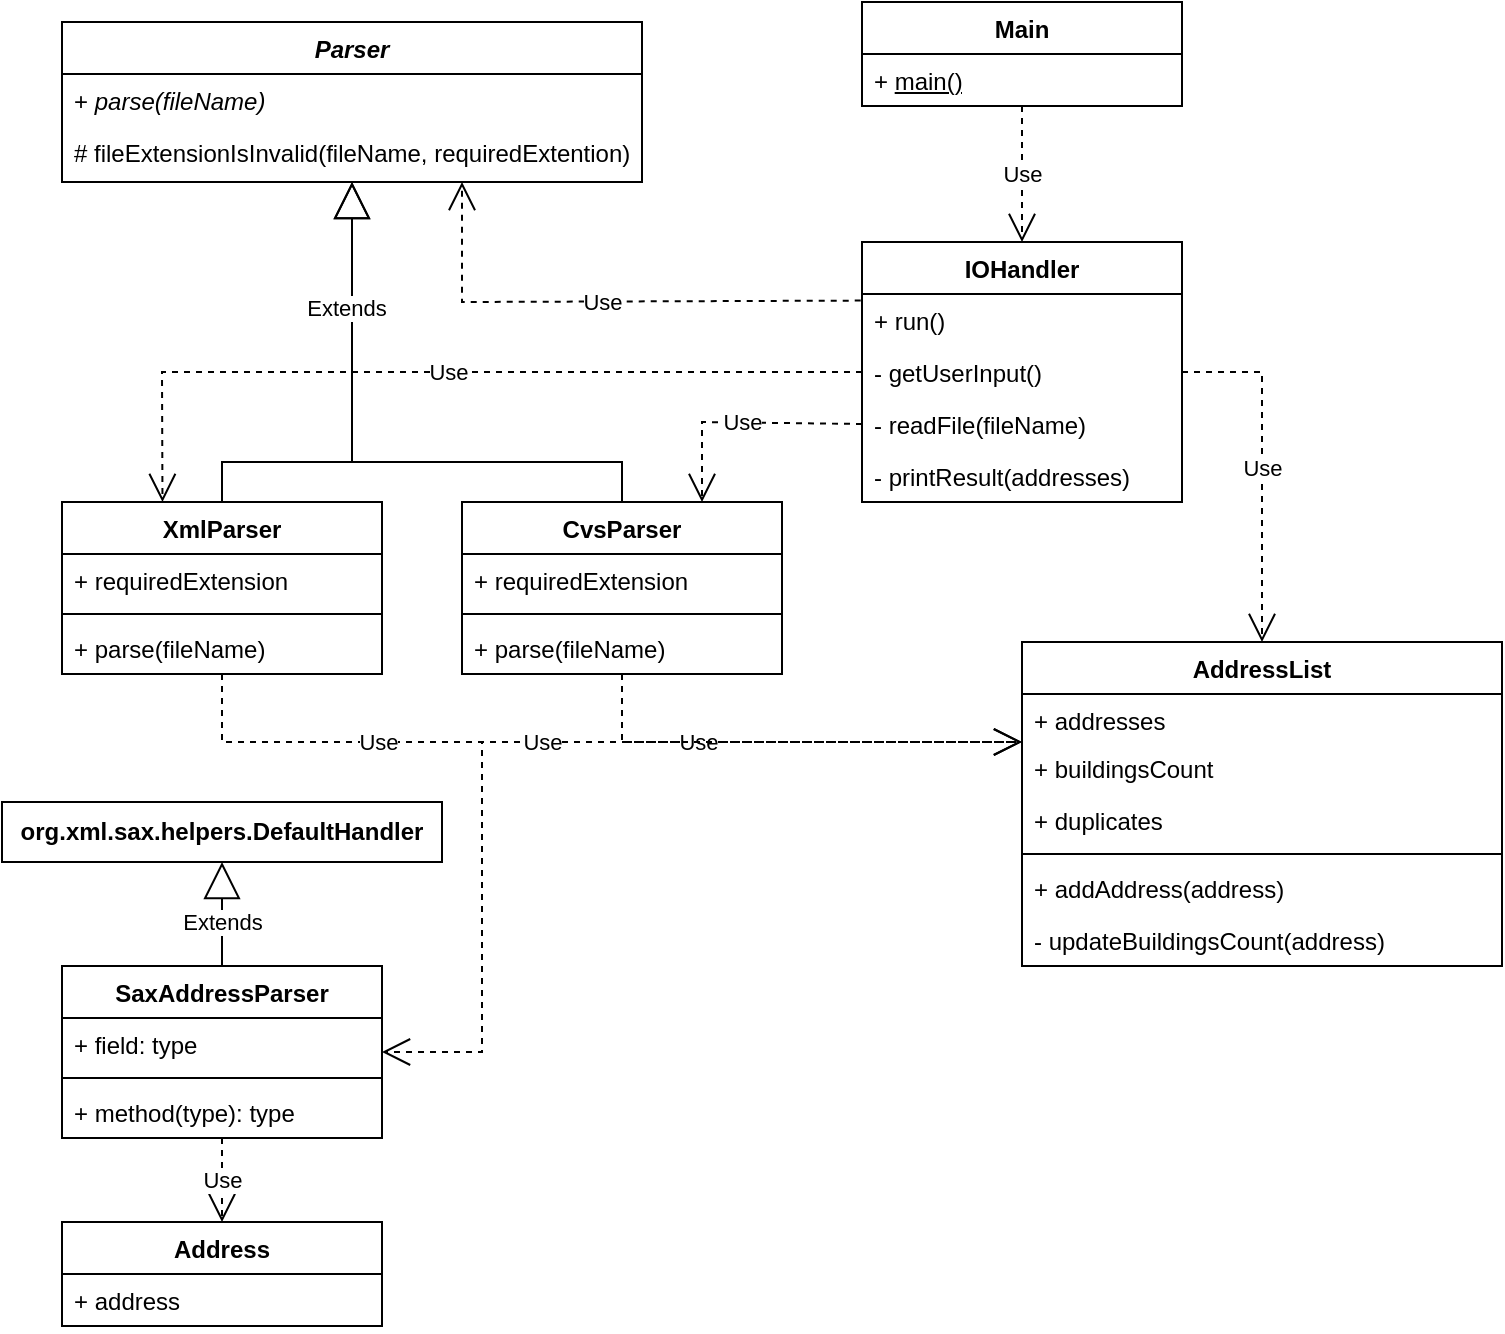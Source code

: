 <mxfile version="22.1.2" type="device">
  <diagram id="C5RBs43oDa-KdzZeNtuy" name="Page-1">
    <mxGraphModel dx="1235" dy="740" grid="1" gridSize="10" guides="1" tooltips="1" connect="1" arrows="1" fold="1" page="1" pageScale="1" pageWidth="827" pageHeight="1169" math="0" shadow="0">
      <root>
        <mxCell id="WIyWlLk6GJQsqaUBKTNV-0" />
        <mxCell id="WIyWlLk6GJQsqaUBKTNV-1" parent="WIyWlLk6GJQsqaUBKTNV-0" />
        <mxCell id="GGWqh447WHEUcq-QVVQ9-0" value="Main" style="swimlane;fontStyle=1;align=center;verticalAlign=top;childLayout=stackLayout;horizontal=1;startSize=26;horizontalStack=0;resizeParent=1;resizeParentMax=0;resizeLast=0;collapsible=1;marginBottom=0;whiteSpace=wrap;html=1;" vertex="1" parent="WIyWlLk6GJQsqaUBKTNV-1">
          <mxGeometry x="440" y="150" width="160" height="52" as="geometry" />
        </mxCell>
        <mxCell id="GGWqh447WHEUcq-QVVQ9-3" value="+ &lt;u&gt;main()&lt;/u&gt;" style="text;strokeColor=none;fillColor=none;align=left;verticalAlign=top;spacingLeft=4;spacingRight=4;overflow=hidden;rotatable=0;points=[[0,0.5],[1,0.5]];portConstraint=eastwest;whiteSpace=wrap;html=1;" vertex="1" parent="GGWqh447WHEUcq-QVVQ9-0">
          <mxGeometry y="26" width="160" height="26" as="geometry" />
        </mxCell>
        <mxCell id="GGWqh447WHEUcq-QVVQ9-4" value="IOHandler" style="swimlane;fontStyle=1;align=center;verticalAlign=top;childLayout=stackLayout;horizontal=1;startSize=26;horizontalStack=0;resizeParent=1;resizeParentMax=0;resizeLast=0;collapsible=1;marginBottom=0;whiteSpace=wrap;html=1;" vertex="1" parent="WIyWlLk6GJQsqaUBKTNV-1">
          <mxGeometry x="440" y="270" width="160" height="130" as="geometry" />
        </mxCell>
        <mxCell id="GGWqh447WHEUcq-QVVQ9-7" value="+&amp;nbsp;run()" style="text;strokeColor=none;fillColor=none;align=left;verticalAlign=top;spacingLeft=4;spacingRight=4;overflow=hidden;rotatable=0;points=[[0,0.5],[1,0.5]];portConstraint=eastwest;whiteSpace=wrap;html=1;" vertex="1" parent="GGWqh447WHEUcq-QVVQ9-4">
          <mxGeometry y="26" width="160" height="26" as="geometry" />
        </mxCell>
        <mxCell id="GGWqh447WHEUcq-QVVQ9-8" value="- getUserInput&lt;span style=&quot;background-color: initial;&quot;&gt;()&lt;/span&gt;" style="text;strokeColor=none;fillColor=none;align=left;verticalAlign=top;spacingLeft=4;spacingRight=4;overflow=hidden;rotatable=0;points=[[0,0.5],[1,0.5]];portConstraint=eastwest;whiteSpace=wrap;html=1;" vertex="1" parent="GGWqh447WHEUcq-QVVQ9-4">
          <mxGeometry y="52" width="160" height="26" as="geometry" />
        </mxCell>
        <mxCell id="GGWqh447WHEUcq-QVVQ9-9" value="- readFile&lt;span style=&quot;background-color: initial;&quot;&gt;(fileName)&lt;/span&gt;" style="text;strokeColor=none;fillColor=none;align=left;verticalAlign=top;spacingLeft=4;spacingRight=4;overflow=hidden;rotatable=0;points=[[0,0.5],[1,0.5]];portConstraint=eastwest;whiteSpace=wrap;html=1;" vertex="1" parent="GGWqh447WHEUcq-QVVQ9-4">
          <mxGeometry y="78" width="160" height="26" as="geometry" />
        </mxCell>
        <mxCell id="GGWqh447WHEUcq-QVVQ9-10" value="-&amp;nbsp;printResult(addresses)" style="text;strokeColor=none;fillColor=none;align=left;verticalAlign=top;spacingLeft=4;spacingRight=4;overflow=hidden;rotatable=0;points=[[0,0.5],[1,0.5]];portConstraint=eastwest;whiteSpace=wrap;html=1;" vertex="1" parent="GGWqh447WHEUcq-QVVQ9-4">
          <mxGeometry y="104" width="160" height="26" as="geometry" />
        </mxCell>
        <mxCell id="GGWqh447WHEUcq-QVVQ9-11" value="Use" style="endArrow=open;endSize=12;dashed=1;html=1;rounded=0;" edge="1" parent="WIyWlLk6GJQsqaUBKTNV-1" source="GGWqh447WHEUcq-QVVQ9-0" target="GGWqh447WHEUcq-QVVQ9-4">
          <mxGeometry width="160" relative="1" as="geometry">
            <mxPoint x="446" y="330" as="sourcePoint" />
            <mxPoint x="606" y="330" as="targetPoint" />
          </mxGeometry>
        </mxCell>
        <mxCell id="GGWqh447WHEUcq-QVVQ9-12" value="AddressList&lt;br&gt;" style="swimlane;fontStyle=1;align=center;verticalAlign=top;childLayout=stackLayout;horizontal=1;startSize=26;horizontalStack=0;resizeParent=1;resizeParentMax=0;resizeLast=0;collapsible=1;marginBottom=0;whiteSpace=wrap;html=1;" vertex="1" parent="WIyWlLk6GJQsqaUBKTNV-1">
          <mxGeometry x="520" y="470" width="240" height="162" as="geometry" />
        </mxCell>
        <mxCell id="GGWqh447WHEUcq-QVVQ9-15" value="+&amp;nbsp;addresses" style="text;strokeColor=none;fillColor=none;align=left;verticalAlign=top;spacingLeft=4;spacingRight=4;overflow=hidden;rotatable=0;points=[[0,0.5],[1,0.5]];portConstraint=eastwest;whiteSpace=wrap;html=1;" vertex="1" parent="GGWqh447WHEUcq-QVVQ9-12">
          <mxGeometry y="26" width="240" height="24" as="geometry" />
        </mxCell>
        <mxCell id="GGWqh447WHEUcq-QVVQ9-16" value="+&amp;nbsp;buildingsCount" style="text;strokeColor=none;fillColor=none;align=left;verticalAlign=top;spacingLeft=4;spacingRight=4;overflow=hidden;rotatable=0;points=[[0,0.5],[1,0.5]];portConstraint=eastwest;whiteSpace=wrap;html=1;" vertex="1" parent="GGWqh447WHEUcq-QVVQ9-12">
          <mxGeometry y="50" width="240" height="26" as="geometry" />
        </mxCell>
        <mxCell id="GGWqh447WHEUcq-QVVQ9-36" value="+&amp;nbsp;duplicates" style="text;strokeColor=none;fillColor=none;align=left;verticalAlign=top;spacingLeft=4;spacingRight=4;overflow=hidden;rotatable=0;points=[[0,0.5],[1,0.5]];portConstraint=eastwest;whiteSpace=wrap;html=1;" vertex="1" parent="GGWqh447WHEUcq-QVVQ9-12">
          <mxGeometry y="76" width="240" height="26" as="geometry" />
        </mxCell>
        <mxCell id="GGWqh447WHEUcq-QVVQ9-35" value="" style="line;strokeWidth=1;fillColor=none;align=left;verticalAlign=middle;spacingTop=-1;spacingLeft=3;spacingRight=3;rotatable=0;labelPosition=right;points=[];portConstraint=eastwest;strokeColor=inherit;" vertex="1" parent="GGWqh447WHEUcq-QVVQ9-12">
          <mxGeometry y="102" width="240" height="8" as="geometry" />
        </mxCell>
        <mxCell id="GGWqh447WHEUcq-QVVQ9-37" value="+&amp;nbsp;addAddress(address)" style="text;strokeColor=none;fillColor=none;align=left;verticalAlign=top;spacingLeft=4;spacingRight=4;overflow=hidden;rotatable=0;points=[[0,0.5],[1,0.5]];portConstraint=eastwest;whiteSpace=wrap;html=1;" vertex="1" parent="GGWqh447WHEUcq-QVVQ9-12">
          <mxGeometry y="110" width="240" height="26" as="geometry" />
        </mxCell>
        <mxCell id="GGWqh447WHEUcq-QVVQ9-38" value="-&amp;nbsp;updateBuildingsCount(address)" style="text;strokeColor=none;fillColor=none;align=left;verticalAlign=top;spacingLeft=4;spacingRight=4;overflow=hidden;rotatable=0;points=[[0,0.5],[1,0.5]];portConstraint=eastwest;whiteSpace=wrap;html=1;" vertex="1" parent="GGWqh447WHEUcq-QVVQ9-12">
          <mxGeometry y="136" width="240" height="26" as="geometry" />
        </mxCell>
        <mxCell id="GGWqh447WHEUcq-QVVQ9-17" value="Use" style="endArrow=open;endSize=12;dashed=1;html=1;rounded=0;" edge="1" parent="WIyWlLk6GJQsqaUBKTNV-1" source="GGWqh447WHEUcq-QVVQ9-4" target="GGWqh447WHEUcq-QVVQ9-12">
          <mxGeometry width="160" relative="1" as="geometry">
            <mxPoint x="420" y="280" as="sourcePoint" />
            <mxPoint x="580" y="290" as="targetPoint" />
            <Array as="points">
              <mxPoint x="600" y="335" />
              <mxPoint x="640" y="335" />
            </Array>
          </mxGeometry>
        </mxCell>
        <mxCell id="GGWqh447WHEUcq-QVVQ9-19" value="&lt;i&gt;Parser&lt;/i&gt;" style="swimlane;fontStyle=1;align=center;verticalAlign=top;childLayout=stackLayout;horizontal=1;startSize=26;horizontalStack=0;resizeParent=1;resizeParentMax=0;resizeLast=0;collapsible=1;marginBottom=0;whiteSpace=wrap;html=1;" vertex="1" parent="WIyWlLk6GJQsqaUBKTNV-1">
          <mxGeometry x="40" y="160" width="290" height="80" as="geometry" />
        </mxCell>
        <mxCell id="GGWqh447WHEUcq-QVVQ9-22" value="+&lt;i&gt;&amp;nbsp;parse(fileName)&lt;/i&gt;" style="text;strokeColor=none;fillColor=none;align=left;verticalAlign=top;spacingLeft=4;spacingRight=4;overflow=hidden;rotatable=0;points=[[0,0.5],[1,0.5]];portConstraint=eastwest;whiteSpace=wrap;html=1;" vertex="1" parent="GGWqh447WHEUcq-QVVQ9-19">
          <mxGeometry y="26" width="290" height="26" as="geometry" />
        </mxCell>
        <mxCell id="GGWqh447WHEUcq-QVVQ9-23" value="#&amp;nbsp;fileExtensionIsInvalid(fileName, requiredExtention)" style="text;strokeColor=none;fillColor=none;align=left;verticalAlign=top;spacingLeft=4;spacingRight=4;overflow=hidden;rotatable=0;points=[[0,0.5],[1,0.5]];portConstraint=eastwest;whiteSpace=wrap;html=1;" vertex="1" parent="GGWqh447WHEUcq-QVVQ9-19">
          <mxGeometry y="52" width="290" height="28" as="geometry" />
        </mxCell>
        <mxCell id="GGWqh447WHEUcq-QVVQ9-24" value="CvsParser" style="swimlane;fontStyle=1;align=center;verticalAlign=top;childLayout=stackLayout;horizontal=1;startSize=26;horizontalStack=0;resizeParent=1;resizeParentMax=0;resizeLast=0;collapsible=1;marginBottom=0;whiteSpace=wrap;html=1;" vertex="1" parent="WIyWlLk6GJQsqaUBKTNV-1">
          <mxGeometry x="240" y="400" width="160" height="86" as="geometry" />
        </mxCell>
        <mxCell id="GGWqh447WHEUcq-QVVQ9-25" value="+&amp;nbsp;requiredExtension" style="text;strokeColor=none;fillColor=none;align=left;verticalAlign=top;spacingLeft=4;spacingRight=4;overflow=hidden;rotatable=0;points=[[0,0.5],[1,0.5]];portConstraint=eastwest;whiteSpace=wrap;html=1;" vertex="1" parent="GGWqh447WHEUcq-QVVQ9-24">
          <mxGeometry y="26" width="160" height="26" as="geometry" />
        </mxCell>
        <mxCell id="GGWqh447WHEUcq-QVVQ9-26" value="" style="line;strokeWidth=1;fillColor=none;align=left;verticalAlign=middle;spacingTop=-1;spacingLeft=3;spacingRight=3;rotatable=0;labelPosition=right;points=[];portConstraint=eastwest;strokeColor=inherit;" vertex="1" parent="GGWqh447WHEUcq-QVVQ9-24">
          <mxGeometry y="52" width="160" height="8" as="geometry" />
        </mxCell>
        <mxCell id="GGWqh447WHEUcq-QVVQ9-27" value="+&amp;nbsp;parse(fileName)" style="text;strokeColor=none;fillColor=none;align=left;verticalAlign=top;spacingLeft=4;spacingRight=4;overflow=hidden;rotatable=0;points=[[0,0.5],[1,0.5]];portConstraint=eastwest;whiteSpace=wrap;html=1;" vertex="1" parent="GGWqh447WHEUcq-QVVQ9-24">
          <mxGeometry y="60" width="160" height="26" as="geometry" />
        </mxCell>
        <mxCell id="GGWqh447WHEUcq-QVVQ9-28" value="&lt;br&gt;" style="endArrow=block;endSize=16;endFill=0;html=1;rounded=0;" edge="1" parent="WIyWlLk6GJQsqaUBKTNV-1" source="GGWqh447WHEUcq-QVVQ9-24" target="GGWqh447WHEUcq-QVVQ9-19">
          <mxGeometry x="-0.475" y="-60" width="160" relative="1" as="geometry">
            <mxPoint x="300" y="420" as="sourcePoint" />
            <mxPoint x="460" y="420" as="targetPoint" />
            <Array as="points">
              <mxPoint x="320" y="380" />
              <mxPoint x="185" y="380" />
            </Array>
            <mxPoint x="1" as="offset" />
          </mxGeometry>
        </mxCell>
        <mxCell id="GGWqh447WHEUcq-QVVQ9-29" value="XmlParser" style="swimlane;fontStyle=1;align=center;verticalAlign=top;childLayout=stackLayout;horizontal=1;startSize=26;horizontalStack=0;resizeParent=1;resizeParentMax=0;resizeLast=0;collapsible=1;marginBottom=0;whiteSpace=wrap;html=1;" vertex="1" parent="WIyWlLk6GJQsqaUBKTNV-1">
          <mxGeometry x="40" y="400" width="160" height="86" as="geometry" />
        </mxCell>
        <mxCell id="GGWqh447WHEUcq-QVVQ9-32" value="+&amp;nbsp;requiredExtension" style="text;strokeColor=none;fillColor=none;align=left;verticalAlign=top;spacingLeft=4;spacingRight=4;overflow=hidden;rotatable=0;points=[[0,0.5],[1,0.5]];portConstraint=eastwest;whiteSpace=wrap;html=1;" vertex="1" parent="GGWqh447WHEUcq-QVVQ9-29">
          <mxGeometry y="26" width="160" height="26" as="geometry" />
        </mxCell>
        <mxCell id="GGWqh447WHEUcq-QVVQ9-31" value="" style="line;strokeWidth=1;fillColor=none;align=left;verticalAlign=middle;spacingTop=-1;spacingLeft=3;spacingRight=3;rotatable=0;labelPosition=right;points=[];portConstraint=eastwest;strokeColor=inherit;" vertex="1" parent="GGWqh447WHEUcq-QVVQ9-29">
          <mxGeometry y="52" width="160" height="8" as="geometry" />
        </mxCell>
        <mxCell id="GGWqh447WHEUcq-QVVQ9-30" value="+ parse(fileName)" style="text;strokeColor=none;fillColor=none;align=left;verticalAlign=top;spacingLeft=4;spacingRight=4;overflow=hidden;rotatable=0;points=[[0,0.5],[1,0.5]];portConstraint=eastwest;whiteSpace=wrap;html=1;" vertex="1" parent="GGWqh447WHEUcq-QVVQ9-29">
          <mxGeometry y="60" width="160" height="26" as="geometry" />
        </mxCell>
        <mxCell id="GGWqh447WHEUcq-QVVQ9-33" value="Extends" style="endArrow=block;endSize=16;endFill=0;html=1;rounded=0;" edge="1" parent="WIyWlLk6GJQsqaUBKTNV-1" source="GGWqh447WHEUcq-QVVQ9-29" target="GGWqh447WHEUcq-QVVQ9-19">
          <mxGeometry x="0.452" y="3" width="160" relative="1" as="geometry">
            <mxPoint x="300" y="420" as="sourcePoint" />
            <mxPoint x="460" y="420" as="targetPoint" />
            <Array as="points">
              <mxPoint x="120" y="380" />
              <mxPoint x="185" y="380" />
            </Array>
            <mxPoint y="1" as="offset" />
          </mxGeometry>
        </mxCell>
        <mxCell id="GGWqh447WHEUcq-QVVQ9-39" value="Use" style="endArrow=open;endSize=12;dashed=1;html=1;rounded=0;" edge="1" parent="WIyWlLk6GJQsqaUBKTNV-1" source="GGWqh447WHEUcq-QVVQ9-24">
          <mxGeometry x="-0.383" width="160" relative="1" as="geometry">
            <mxPoint x="210" y="553" as="sourcePoint" />
            <mxPoint x="520" y="520" as="targetPoint" />
            <Array as="points">
              <mxPoint x="320" y="520" />
              <mxPoint x="500" y="520" />
            </Array>
            <mxPoint as="offset" />
          </mxGeometry>
        </mxCell>
        <mxCell id="GGWqh447WHEUcq-QVVQ9-40" value="Use" style="endArrow=open;endSize=12;dashed=1;html=1;rounded=0;" edge="1" parent="WIyWlLk6GJQsqaUBKTNV-1" source="GGWqh447WHEUcq-QVVQ9-29">
          <mxGeometry x="-0.106" width="160" relative="1" as="geometry">
            <mxPoint x="300" y="420" as="sourcePoint" />
            <mxPoint x="520" y="520" as="targetPoint" />
            <Array as="points">
              <mxPoint x="120" y="520" />
            </Array>
            <mxPoint as="offset" />
          </mxGeometry>
        </mxCell>
        <mxCell id="GGWqh447WHEUcq-QVVQ9-41" value="SaxAddressParser" style="swimlane;fontStyle=1;align=center;verticalAlign=top;childLayout=stackLayout;horizontal=1;startSize=26;horizontalStack=0;resizeParent=1;resizeParentMax=0;resizeLast=0;collapsible=1;marginBottom=0;whiteSpace=wrap;html=1;" vertex="1" parent="WIyWlLk6GJQsqaUBKTNV-1">
          <mxGeometry x="40" y="632" width="160" height="86" as="geometry" />
        </mxCell>
        <mxCell id="GGWqh447WHEUcq-QVVQ9-42" value="+ field: type" style="text;strokeColor=none;fillColor=none;align=left;verticalAlign=top;spacingLeft=4;spacingRight=4;overflow=hidden;rotatable=0;points=[[0,0.5],[1,0.5]];portConstraint=eastwest;whiteSpace=wrap;html=1;" vertex="1" parent="GGWqh447WHEUcq-QVVQ9-41">
          <mxGeometry y="26" width="160" height="26" as="geometry" />
        </mxCell>
        <mxCell id="GGWqh447WHEUcq-QVVQ9-43" value="" style="line;strokeWidth=1;fillColor=none;align=left;verticalAlign=middle;spacingTop=-1;spacingLeft=3;spacingRight=3;rotatable=0;labelPosition=right;points=[];portConstraint=eastwest;strokeColor=inherit;" vertex="1" parent="GGWqh447WHEUcq-QVVQ9-41">
          <mxGeometry y="52" width="160" height="8" as="geometry" />
        </mxCell>
        <mxCell id="GGWqh447WHEUcq-QVVQ9-44" value="+ method(type): type" style="text;strokeColor=none;fillColor=none;align=left;verticalAlign=top;spacingLeft=4;spacingRight=4;overflow=hidden;rotatable=0;points=[[0,0.5],[1,0.5]];portConstraint=eastwest;whiteSpace=wrap;html=1;" vertex="1" parent="GGWqh447WHEUcq-QVVQ9-41">
          <mxGeometry y="60" width="160" height="26" as="geometry" />
        </mxCell>
        <mxCell id="GGWqh447WHEUcq-QVVQ9-45" value="&lt;b&gt;org.xml.sax.helpers.DefaultHandler&lt;/b&gt;" style="html=1;whiteSpace=wrap;" vertex="1" parent="WIyWlLk6GJQsqaUBKTNV-1">
          <mxGeometry x="10" y="550" width="220" height="30" as="geometry" />
        </mxCell>
        <mxCell id="GGWqh447WHEUcq-QVVQ9-47" value="Extends" style="endArrow=block;endSize=16;endFill=0;html=1;rounded=0;" edge="1" parent="WIyWlLk6GJQsqaUBKTNV-1" source="GGWqh447WHEUcq-QVVQ9-41" target="GGWqh447WHEUcq-QVVQ9-45">
          <mxGeometry x="-0.154" width="160" relative="1" as="geometry">
            <mxPoint x="300" y="450" as="sourcePoint" />
            <mxPoint x="460" y="450" as="targetPoint" />
            <mxPoint as="offset" />
          </mxGeometry>
        </mxCell>
        <mxCell id="GGWqh447WHEUcq-QVVQ9-49" value="Use" style="endArrow=open;endSize=12;dashed=1;html=1;rounded=0;" edge="1" parent="WIyWlLk6GJQsqaUBKTNV-1" source="GGWqh447WHEUcq-QVVQ9-29" target="GGWqh447WHEUcq-QVVQ9-41">
          <mxGeometry x="-0.392" width="160" relative="1" as="geometry">
            <mxPoint x="300" y="450" as="sourcePoint" />
            <mxPoint x="460" y="450" as="targetPoint" />
            <Array as="points">
              <mxPoint x="120" y="520" />
              <mxPoint x="250" y="520" />
              <mxPoint x="250" y="675" />
            </Array>
            <mxPoint as="offset" />
          </mxGeometry>
        </mxCell>
        <mxCell id="GGWqh447WHEUcq-QVVQ9-50" value="Address" style="swimlane;fontStyle=1;align=center;verticalAlign=top;childLayout=stackLayout;horizontal=1;startSize=26;horizontalStack=0;resizeParent=1;resizeParentMax=0;resizeLast=0;collapsible=1;marginBottom=0;whiteSpace=wrap;html=1;" vertex="1" parent="WIyWlLk6GJQsqaUBKTNV-1">
          <mxGeometry x="40" y="760" width="160" height="52" as="geometry" />
        </mxCell>
        <mxCell id="GGWqh447WHEUcq-QVVQ9-51" value="+ address" style="text;strokeColor=none;fillColor=none;align=left;verticalAlign=top;spacingLeft=4;spacingRight=4;overflow=hidden;rotatable=0;points=[[0,0.5],[1,0.5]];portConstraint=eastwest;whiteSpace=wrap;html=1;" vertex="1" parent="GGWqh447WHEUcq-QVVQ9-50">
          <mxGeometry y="26" width="160" height="26" as="geometry" />
        </mxCell>
        <mxCell id="GGWqh447WHEUcq-QVVQ9-54" value="Use" style="endArrow=open;endSize=12;dashed=1;html=1;rounded=0;" edge="1" parent="WIyWlLk6GJQsqaUBKTNV-1" source="GGWqh447WHEUcq-QVVQ9-41" target="GGWqh447WHEUcq-QVVQ9-50">
          <mxGeometry width="160" relative="1" as="geometry">
            <mxPoint x="310" y="480" as="sourcePoint" />
            <mxPoint x="470" y="480" as="targetPoint" />
          </mxGeometry>
        </mxCell>
        <mxCell id="GGWqh447WHEUcq-QVVQ9-56" value="Use" style="endArrow=open;endSize=12;dashed=1;html=1;rounded=0;entryX=0.314;entryY=0;entryDx=0;entryDy=0;entryPerimeter=0;" edge="1" parent="WIyWlLk6GJQsqaUBKTNV-1" target="GGWqh447WHEUcq-QVVQ9-29">
          <mxGeometry width="160" relative="1" as="geometry">
            <mxPoint x="440" y="335" as="sourcePoint" />
            <mxPoint x="89.28" y="400.946" as="targetPoint" />
            <Array as="points">
              <mxPoint x="90" y="335" />
            </Array>
          </mxGeometry>
        </mxCell>
        <mxCell id="GGWqh447WHEUcq-QVVQ9-57" value="Use" style="endArrow=open;endSize=12;dashed=1;html=1;rounded=0;entryX=0.75;entryY=0;entryDx=0;entryDy=0;exitX=0;exitY=0.5;exitDx=0;exitDy=0;" edge="1" parent="WIyWlLk6GJQsqaUBKTNV-1" source="GGWqh447WHEUcq-QVVQ9-9" target="GGWqh447WHEUcq-QVVQ9-24">
          <mxGeometry width="160" relative="1" as="geometry">
            <mxPoint x="340" y="440" as="sourcePoint" />
            <mxPoint x="320" y="370" as="targetPoint" />
            <Array as="points">
              <mxPoint x="360" y="360" />
            </Array>
          </mxGeometry>
        </mxCell>
        <mxCell id="GGWqh447WHEUcq-QVVQ9-58" value="Use" style="endArrow=open;endSize=12;dashed=1;html=1;rounded=0;exitX=-0.004;exitY=0.127;exitDx=0;exitDy=0;exitPerimeter=0;" edge="1" parent="WIyWlLk6GJQsqaUBKTNV-1" source="GGWqh447WHEUcq-QVVQ9-7">
          <mxGeometry width="160" relative="1" as="geometry">
            <mxPoint x="340" y="440" as="sourcePoint" />
            <mxPoint x="240" y="240" as="targetPoint" />
            <Array as="points">
              <mxPoint x="240" y="300" />
            </Array>
          </mxGeometry>
        </mxCell>
      </root>
    </mxGraphModel>
  </diagram>
</mxfile>
